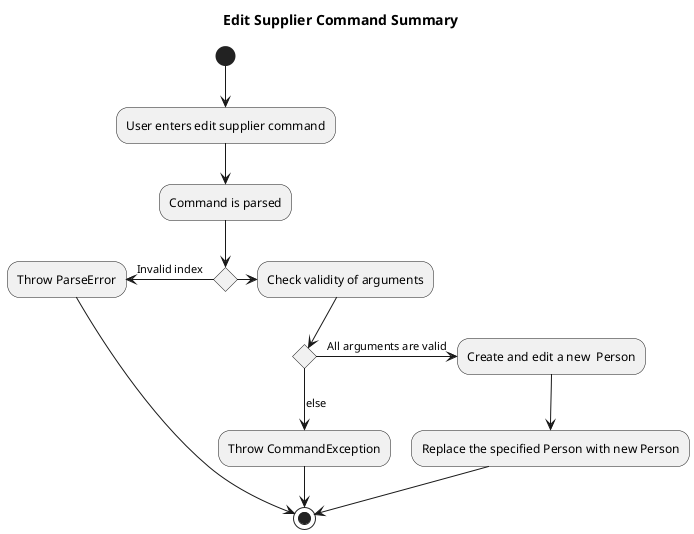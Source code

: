 @startuml
'https://plantuml.com/activity-diagram-beta

title Edit Supplier Command Summary
(*) --> "User enters edit supplier command"
--> Command is parsed
if "" then
    -left->[Invalid index]"Throw ParseError"
    --> (*)
else
    -right-> Check validity of arguments
    if "" then
        -right->[All arguments are valid] "Create and edit a new  Person"
        -down->"Replace the specified Person with new Person"
        --> (*)
    else
        -down>[else]"Throw CommandException"
    endif
endif

--> (*)

@enduml
